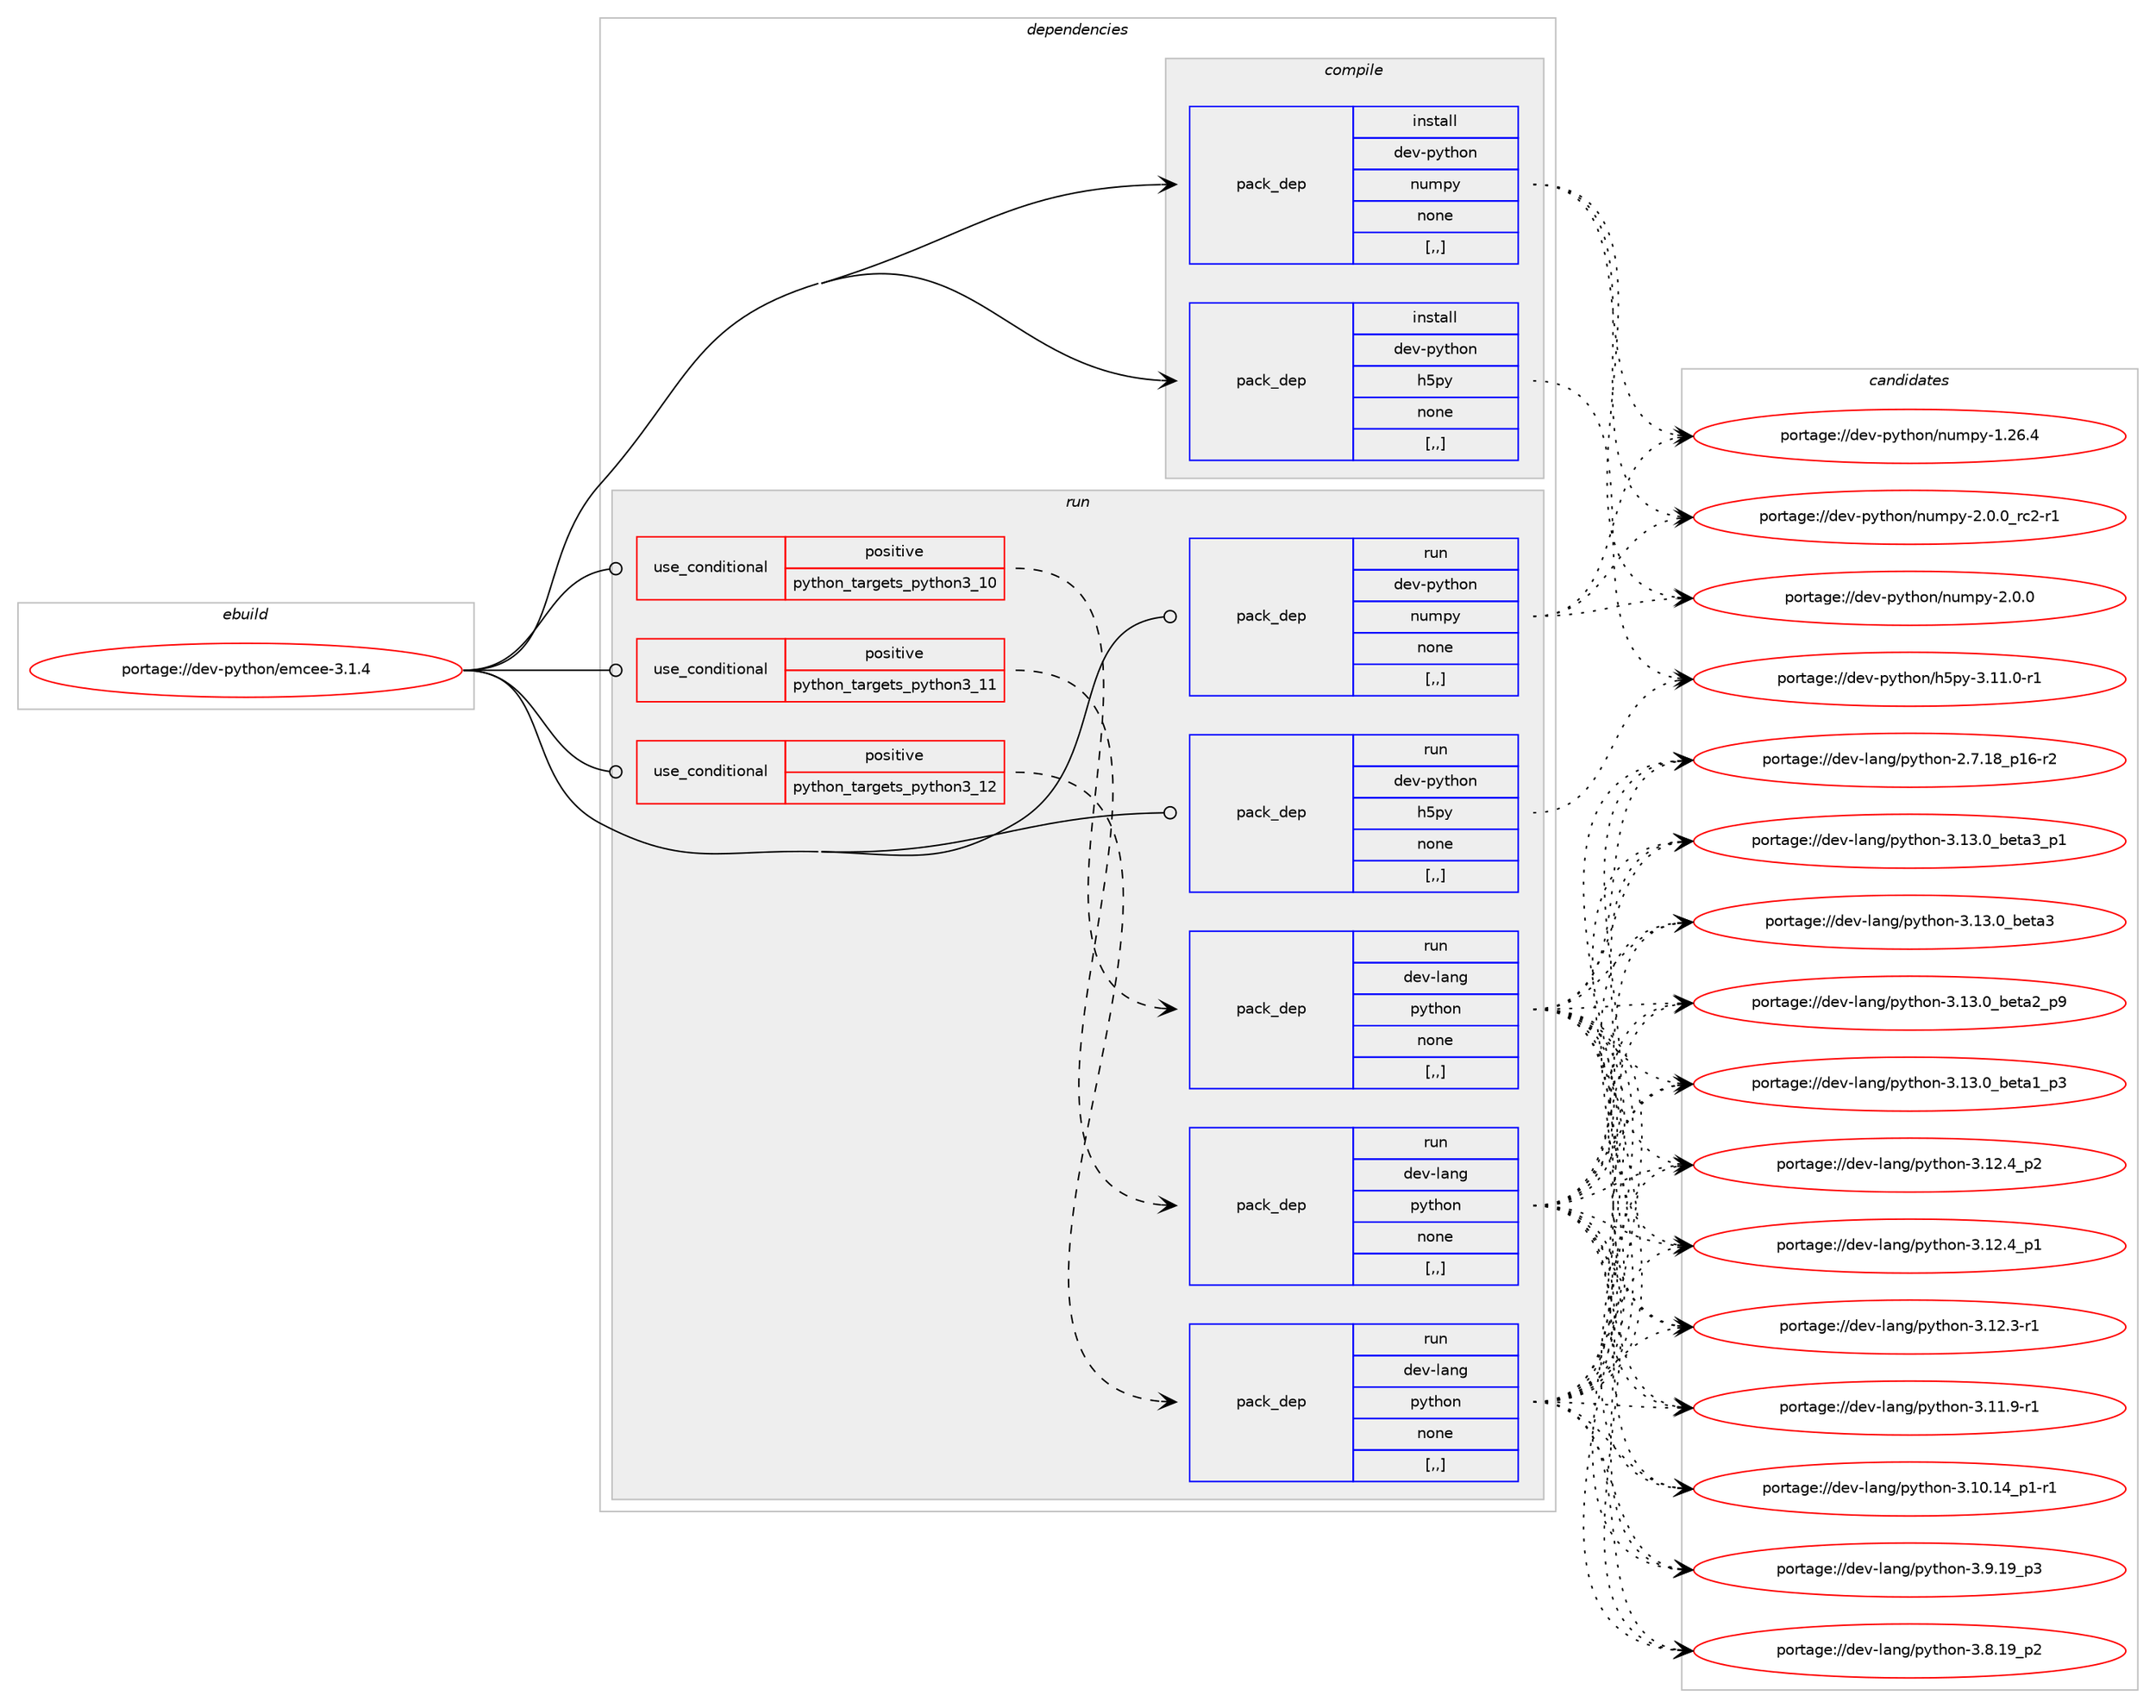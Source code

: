 digraph prolog {

# *************
# Graph options
# *************

newrank=true;
concentrate=true;
compound=true;
graph [rankdir=LR,fontname=Helvetica,fontsize=10,ranksep=1.5];#, ranksep=2.5, nodesep=0.2];
edge  [arrowhead=vee];
node  [fontname=Helvetica,fontsize=10];

# **********
# The ebuild
# **********

subgraph cluster_leftcol {
color=gray;
rank=same;
label=<<i>ebuild</i>>;
id [label="portage://dev-python/emcee-3.1.4", color=red, width=4, href="../dev-python/emcee-3.1.4.svg"];
}

# ****************
# The dependencies
# ****************

subgraph cluster_midcol {
color=gray;
label=<<i>dependencies</i>>;
subgraph cluster_compile {
fillcolor="#eeeeee";
style=filled;
label=<<i>compile</i>>;
subgraph pack111204 {
dependency144622 [label=<<TABLE BORDER="0" CELLBORDER="1" CELLSPACING="0" CELLPADDING="4" WIDTH="220"><TR><TD ROWSPAN="6" CELLPADDING="30">pack_dep</TD></TR><TR><TD WIDTH="110">install</TD></TR><TR><TD>dev-python</TD></TR><TR><TD>h5py</TD></TR><TR><TD>none</TD></TR><TR><TD>[,,]</TD></TR></TABLE>>, shape=none, color=blue];
}
id:e -> dependency144622:w [weight=20,style="solid",arrowhead="vee"];
subgraph pack111205 {
dependency144623 [label=<<TABLE BORDER="0" CELLBORDER="1" CELLSPACING="0" CELLPADDING="4" WIDTH="220"><TR><TD ROWSPAN="6" CELLPADDING="30">pack_dep</TD></TR><TR><TD WIDTH="110">install</TD></TR><TR><TD>dev-python</TD></TR><TR><TD>numpy</TD></TR><TR><TD>none</TD></TR><TR><TD>[,,]</TD></TR></TABLE>>, shape=none, color=blue];
}
id:e -> dependency144623:w [weight=20,style="solid",arrowhead="vee"];
}
subgraph cluster_compileandrun {
fillcolor="#eeeeee";
style=filled;
label=<<i>compile and run</i>>;
}
subgraph cluster_run {
fillcolor="#eeeeee";
style=filled;
label=<<i>run</i>>;
subgraph cond32184 {
dependency144624 [label=<<TABLE BORDER="0" CELLBORDER="1" CELLSPACING="0" CELLPADDING="4"><TR><TD ROWSPAN="3" CELLPADDING="10">use_conditional</TD></TR><TR><TD>positive</TD></TR><TR><TD>python_targets_python3_10</TD></TR></TABLE>>, shape=none, color=red];
subgraph pack111206 {
dependency144625 [label=<<TABLE BORDER="0" CELLBORDER="1" CELLSPACING="0" CELLPADDING="4" WIDTH="220"><TR><TD ROWSPAN="6" CELLPADDING="30">pack_dep</TD></TR><TR><TD WIDTH="110">run</TD></TR><TR><TD>dev-lang</TD></TR><TR><TD>python</TD></TR><TR><TD>none</TD></TR><TR><TD>[,,]</TD></TR></TABLE>>, shape=none, color=blue];
}
dependency144624:e -> dependency144625:w [weight=20,style="dashed",arrowhead="vee"];
}
id:e -> dependency144624:w [weight=20,style="solid",arrowhead="odot"];
subgraph cond32185 {
dependency144626 [label=<<TABLE BORDER="0" CELLBORDER="1" CELLSPACING="0" CELLPADDING="4"><TR><TD ROWSPAN="3" CELLPADDING="10">use_conditional</TD></TR><TR><TD>positive</TD></TR><TR><TD>python_targets_python3_11</TD></TR></TABLE>>, shape=none, color=red];
subgraph pack111207 {
dependency144627 [label=<<TABLE BORDER="0" CELLBORDER="1" CELLSPACING="0" CELLPADDING="4" WIDTH="220"><TR><TD ROWSPAN="6" CELLPADDING="30">pack_dep</TD></TR><TR><TD WIDTH="110">run</TD></TR><TR><TD>dev-lang</TD></TR><TR><TD>python</TD></TR><TR><TD>none</TD></TR><TR><TD>[,,]</TD></TR></TABLE>>, shape=none, color=blue];
}
dependency144626:e -> dependency144627:w [weight=20,style="dashed",arrowhead="vee"];
}
id:e -> dependency144626:w [weight=20,style="solid",arrowhead="odot"];
subgraph cond32186 {
dependency144628 [label=<<TABLE BORDER="0" CELLBORDER="1" CELLSPACING="0" CELLPADDING="4"><TR><TD ROWSPAN="3" CELLPADDING="10">use_conditional</TD></TR><TR><TD>positive</TD></TR><TR><TD>python_targets_python3_12</TD></TR></TABLE>>, shape=none, color=red];
subgraph pack111208 {
dependency144629 [label=<<TABLE BORDER="0" CELLBORDER="1" CELLSPACING="0" CELLPADDING="4" WIDTH="220"><TR><TD ROWSPAN="6" CELLPADDING="30">pack_dep</TD></TR><TR><TD WIDTH="110">run</TD></TR><TR><TD>dev-lang</TD></TR><TR><TD>python</TD></TR><TR><TD>none</TD></TR><TR><TD>[,,]</TD></TR></TABLE>>, shape=none, color=blue];
}
dependency144628:e -> dependency144629:w [weight=20,style="dashed",arrowhead="vee"];
}
id:e -> dependency144628:w [weight=20,style="solid",arrowhead="odot"];
subgraph pack111209 {
dependency144630 [label=<<TABLE BORDER="0" CELLBORDER="1" CELLSPACING="0" CELLPADDING="4" WIDTH="220"><TR><TD ROWSPAN="6" CELLPADDING="30">pack_dep</TD></TR><TR><TD WIDTH="110">run</TD></TR><TR><TD>dev-python</TD></TR><TR><TD>h5py</TD></TR><TR><TD>none</TD></TR><TR><TD>[,,]</TD></TR></TABLE>>, shape=none, color=blue];
}
id:e -> dependency144630:w [weight=20,style="solid",arrowhead="odot"];
subgraph pack111210 {
dependency144631 [label=<<TABLE BORDER="0" CELLBORDER="1" CELLSPACING="0" CELLPADDING="4" WIDTH="220"><TR><TD ROWSPAN="6" CELLPADDING="30">pack_dep</TD></TR><TR><TD WIDTH="110">run</TD></TR><TR><TD>dev-python</TD></TR><TR><TD>numpy</TD></TR><TR><TD>none</TD></TR><TR><TD>[,,]</TD></TR></TABLE>>, shape=none, color=blue];
}
id:e -> dependency144631:w [weight=20,style="solid",arrowhead="odot"];
}
}

# **************
# The candidates
# **************

subgraph cluster_choices {
rank=same;
color=gray;
label=<<i>candidates</i>>;

subgraph choice111204 {
color=black;
nodesep=1;
choice100101118451121211161041111104710453112121455146494946484511449 [label="portage://dev-python/h5py-3.11.0-r1", color=red, width=4,href="../dev-python/h5py-3.11.0-r1.svg"];
dependency144622:e -> choice100101118451121211161041111104710453112121455146494946484511449:w [style=dotted,weight="100"];
}
subgraph choice111205 {
color=black;
nodesep=1;
choice10010111845112121116104111110471101171091121214550464846489511499504511449 [label="portage://dev-python/numpy-2.0.0_rc2-r1", color=red, width=4,href="../dev-python/numpy-2.0.0_rc2-r1.svg"];
choice1001011184511212111610411111047110117109112121455046484648 [label="portage://dev-python/numpy-2.0.0", color=red, width=4,href="../dev-python/numpy-2.0.0.svg"];
choice100101118451121211161041111104711011710911212145494650544652 [label="portage://dev-python/numpy-1.26.4", color=red, width=4,href="../dev-python/numpy-1.26.4.svg"];
dependency144623:e -> choice10010111845112121116104111110471101171091121214550464846489511499504511449:w [style=dotted,weight="100"];
dependency144623:e -> choice1001011184511212111610411111047110117109112121455046484648:w [style=dotted,weight="100"];
dependency144623:e -> choice100101118451121211161041111104711011710911212145494650544652:w [style=dotted,weight="100"];
}
subgraph choice111206 {
color=black;
nodesep=1;
choice10010111845108971101034711212111610411111045514649514648959810111697519511249 [label="portage://dev-lang/python-3.13.0_beta3_p1", color=red, width=4,href="../dev-lang/python-3.13.0_beta3_p1.svg"];
choice1001011184510897110103471121211161041111104551464951464895981011169751 [label="portage://dev-lang/python-3.13.0_beta3", color=red, width=4,href="../dev-lang/python-3.13.0_beta3.svg"];
choice10010111845108971101034711212111610411111045514649514648959810111697509511257 [label="portage://dev-lang/python-3.13.0_beta2_p9", color=red, width=4,href="../dev-lang/python-3.13.0_beta2_p9.svg"];
choice10010111845108971101034711212111610411111045514649514648959810111697499511251 [label="portage://dev-lang/python-3.13.0_beta1_p3", color=red, width=4,href="../dev-lang/python-3.13.0_beta1_p3.svg"];
choice100101118451089711010347112121116104111110455146495046529511250 [label="portage://dev-lang/python-3.12.4_p2", color=red, width=4,href="../dev-lang/python-3.12.4_p2.svg"];
choice100101118451089711010347112121116104111110455146495046529511249 [label="portage://dev-lang/python-3.12.4_p1", color=red, width=4,href="../dev-lang/python-3.12.4_p1.svg"];
choice100101118451089711010347112121116104111110455146495046514511449 [label="portage://dev-lang/python-3.12.3-r1", color=red, width=4,href="../dev-lang/python-3.12.3-r1.svg"];
choice100101118451089711010347112121116104111110455146494946574511449 [label="portage://dev-lang/python-3.11.9-r1", color=red, width=4,href="../dev-lang/python-3.11.9-r1.svg"];
choice100101118451089711010347112121116104111110455146494846495295112494511449 [label="portage://dev-lang/python-3.10.14_p1-r1", color=red, width=4,href="../dev-lang/python-3.10.14_p1-r1.svg"];
choice100101118451089711010347112121116104111110455146574649579511251 [label="portage://dev-lang/python-3.9.19_p3", color=red, width=4,href="../dev-lang/python-3.9.19_p3.svg"];
choice100101118451089711010347112121116104111110455146564649579511250 [label="portage://dev-lang/python-3.8.19_p2", color=red, width=4,href="../dev-lang/python-3.8.19_p2.svg"];
choice100101118451089711010347112121116104111110455046554649569511249544511450 [label="portage://dev-lang/python-2.7.18_p16-r2", color=red, width=4,href="../dev-lang/python-2.7.18_p16-r2.svg"];
dependency144625:e -> choice10010111845108971101034711212111610411111045514649514648959810111697519511249:w [style=dotted,weight="100"];
dependency144625:e -> choice1001011184510897110103471121211161041111104551464951464895981011169751:w [style=dotted,weight="100"];
dependency144625:e -> choice10010111845108971101034711212111610411111045514649514648959810111697509511257:w [style=dotted,weight="100"];
dependency144625:e -> choice10010111845108971101034711212111610411111045514649514648959810111697499511251:w [style=dotted,weight="100"];
dependency144625:e -> choice100101118451089711010347112121116104111110455146495046529511250:w [style=dotted,weight="100"];
dependency144625:e -> choice100101118451089711010347112121116104111110455146495046529511249:w [style=dotted,weight="100"];
dependency144625:e -> choice100101118451089711010347112121116104111110455146495046514511449:w [style=dotted,weight="100"];
dependency144625:e -> choice100101118451089711010347112121116104111110455146494946574511449:w [style=dotted,weight="100"];
dependency144625:e -> choice100101118451089711010347112121116104111110455146494846495295112494511449:w [style=dotted,weight="100"];
dependency144625:e -> choice100101118451089711010347112121116104111110455146574649579511251:w [style=dotted,weight="100"];
dependency144625:e -> choice100101118451089711010347112121116104111110455146564649579511250:w [style=dotted,weight="100"];
dependency144625:e -> choice100101118451089711010347112121116104111110455046554649569511249544511450:w [style=dotted,weight="100"];
}
subgraph choice111207 {
color=black;
nodesep=1;
choice10010111845108971101034711212111610411111045514649514648959810111697519511249 [label="portage://dev-lang/python-3.13.0_beta3_p1", color=red, width=4,href="../dev-lang/python-3.13.0_beta3_p1.svg"];
choice1001011184510897110103471121211161041111104551464951464895981011169751 [label="portage://dev-lang/python-3.13.0_beta3", color=red, width=4,href="../dev-lang/python-3.13.0_beta3.svg"];
choice10010111845108971101034711212111610411111045514649514648959810111697509511257 [label="portage://dev-lang/python-3.13.0_beta2_p9", color=red, width=4,href="../dev-lang/python-3.13.0_beta2_p9.svg"];
choice10010111845108971101034711212111610411111045514649514648959810111697499511251 [label="portage://dev-lang/python-3.13.0_beta1_p3", color=red, width=4,href="../dev-lang/python-3.13.0_beta1_p3.svg"];
choice100101118451089711010347112121116104111110455146495046529511250 [label="portage://dev-lang/python-3.12.4_p2", color=red, width=4,href="../dev-lang/python-3.12.4_p2.svg"];
choice100101118451089711010347112121116104111110455146495046529511249 [label="portage://dev-lang/python-3.12.4_p1", color=red, width=4,href="../dev-lang/python-3.12.4_p1.svg"];
choice100101118451089711010347112121116104111110455146495046514511449 [label="portage://dev-lang/python-3.12.3-r1", color=red, width=4,href="../dev-lang/python-3.12.3-r1.svg"];
choice100101118451089711010347112121116104111110455146494946574511449 [label="portage://dev-lang/python-3.11.9-r1", color=red, width=4,href="../dev-lang/python-3.11.9-r1.svg"];
choice100101118451089711010347112121116104111110455146494846495295112494511449 [label="portage://dev-lang/python-3.10.14_p1-r1", color=red, width=4,href="../dev-lang/python-3.10.14_p1-r1.svg"];
choice100101118451089711010347112121116104111110455146574649579511251 [label="portage://dev-lang/python-3.9.19_p3", color=red, width=4,href="../dev-lang/python-3.9.19_p3.svg"];
choice100101118451089711010347112121116104111110455146564649579511250 [label="portage://dev-lang/python-3.8.19_p2", color=red, width=4,href="../dev-lang/python-3.8.19_p2.svg"];
choice100101118451089711010347112121116104111110455046554649569511249544511450 [label="portage://dev-lang/python-2.7.18_p16-r2", color=red, width=4,href="../dev-lang/python-2.7.18_p16-r2.svg"];
dependency144627:e -> choice10010111845108971101034711212111610411111045514649514648959810111697519511249:w [style=dotted,weight="100"];
dependency144627:e -> choice1001011184510897110103471121211161041111104551464951464895981011169751:w [style=dotted,weight="100"];
dependency144627:e -> choice10010111845108971101034711212111610411111045514649514648959810111697509511257:w [style=dotted,weight="100"];
dependency144627:e -> choice10010111845108971101034711212111610411111045514649514648959810111697499511251:w [style=dotted,weight="100"];
dependency144627:e -> choice100101118451089711010347112121116104111110455146495046529511250:w [style=dotted,weight="100"];
dependency144627:e -> choice100101118451089711010347112121116104111110455146495046529511249:w [style=dotted,weight="100"];
dependency144627:e -> choice100101118451089711010347112121116104111110455146495046514511449:w [style=dotted,weight="100"];
dependency144627:e -> choice100101118451089711010347112121116104111110455146494946574511449:w [style=dotted,weight="100"];
dependency144627:e -> choice100101118451089711010347112121116104111110455146494846495295112494511449:w [style=dotted,weight="100"];
dependency144627:e -> choice100101118451089711010347112121116104111110455146574649579511251:w [style=dotted,weight="100"];
dependency144627:e -> choice100101118451089711010347112121116104111110455146564649579511250:w [style=dotted,weight="100"];
dependency144627:e -> choice100101118451089711010347112121116104111110455046554649569511249544511450:w [style=dotted,weight="100"];
}
subgraph choice111208 {
color=black;
nodesep=1;
choice10010111845108971101034711212111610411111045514649514648959810111697519511249 [label="portage://dev-lang/python-3.13.0_beta3_p1", color=red, width=4,href="../dev-lang/python-3.13.0_beta3_p1.svg"];
choice1001011184510897110103471121211161041111104551464951464895981011169751 [label="portage://dev-lang/python-3.13.0_beta3", color=red, width=4,href="../dev-lang/python-3.13.0_beta3.svg"];
choice10010111845108971101034711212111610411111045514649514648959810111697509511257 [label="portage://dev-lang/python-3.13.0_beta2_p9", color=red, width=4,href="../dev-lang/python-3.13.0_beta2_p9.svg"];
choice10010111845108971101034711212111610411111045514649514648959810111697499511251 [label="portage://dev-lang/python-3.13.0_beta1_p3", color=red, width=4,href="../dev-lang/python-3.13.0_beta1_p3.svg"];
choice100101118451089711010347112121116104111110455146495046529511250 [label="portage://dev-lang/python-3.12.4_p2", color=red, width=4,href="../dev-lang/python-3.12.4_p2.svg"];
choice100101118451089711010347112121116104111110455146495046529511249 [label="portage://dev-lang/python-3.12.4_p1", color=red, width=4,href="../dev-lang/python-3.12.4_p1.svg"];
choice100101118451089711010347112121116104111110455146495046514511449 [label="portage://dev-lang/python-3.12.3-r1", color=red, width=4,href="../dev-lang/python-3.12.3-r1.svg"];
choice100101118451089711010347112121116104111110455146494946574511449 [label="portage://dev-lang/python-3.11.9-r1", color=red, width=4,href="../dev-lang/python-3.11.9-r1.svg"];
choice100101118451089711010347112121116104111110455146494846495295112494511449 [label="portage://dev-lang/python-3.10.14_p1-r1", color=red, width=4,href="../dev-lang/python-3.10.14_p1-r1.svg"];
choice100101118451089711010347112121116104111110455146574649579511251 [label="portage://dev-lang/python-3.9.19_p3", color=red, width=4,href="../dev-lang/python-3.9.19_p3.svg"];
choice100101118451089711010347112121116104111110455146564649579511250 [label="portage://dev-lang/python-3.8.19_p2", color=red, width=4,href="../dev-lang/python-3.8.19_p2.svg"];
choice100101118451089711010347112121116104111110455046554649569511249544511450 [label="portage://dev-lang/python-2.7.18_p16-r2", color=red, width=4,href="../dev-lang/python-2.7.18_p16-r2.svg"];
dependency144629:e -> choice10010111845108971101034711212111610411111045514649514648959810111697519511249:w [style=dotted,weight="100"];
dependency144629:e -> choice1001011184510897110103471121211161041111104551464951464895981011169751:w [style=dotted,weight="100"];
dependency144629:e -> choice10010111845108971101034711212111610411111045514649514648959810111697509511257:w [style=dotted,weight="100"];
dependency144629:e -> choice10010111845108971101034711212111610411111045514649514648959810111697499511251:w [style=dotted,weight="100"];
dependency144629:e -> choice100101118451089711010347112121116104111110455146495046529511250:w [style=dotted,weight="100"];
dependency144629:e -> choice100101118451089711010347112121116104111110455146495046529511249:w [style=dotted,weight="100"];
dependency144629:e -> choice100101118451089711010347112121116104111110455146495046514511449:w [style=dotted,weight="100"];
dependency144629:e -> choice100101118451089711010347112121116104111110455146494946574511449:w [style=dotted,weight="100"];
dependency144629:e -> choice100101118451089711010347112121116104111110455146494846495295112494511449:w [style=dotted,weight="100"];
dependency144629:e -> choice100101118451089711010347112121116104111110455146574649579511251:w [style=dotted,weight="100"];
dependency144629:e -> choice100101118451089711010347112121116104111110455146564649579511250:w [style=dotted,weight="100"];
dependency144629:e -> choice100101118451089711010347112121116104111110455046554649569511249544511450:w [style=dotted,weight="100"];
}
subgraph choice111209 {
color=black;
nodesep=1;
choice100101118451121211161041111104710453112121455146494946484511449 [label="portage://dev-python/h5py-3.11.0-r1", color=red, width=4,href="../dev-python/h5py-3.11.0-r1.svg"];
dependency144630:e -> choice100101118451121211161041111104710453112121455146494946484511449:w [style=dotted,weight="100"];
}
subgraph choice111210 {
color=black;
nodesep=1;
choice10010111845112121116104111110471101171091121214550464846489511499504511449 [label="portage://dev-python/numpy-2.0.0_rc2-r1", color=red, width=4,href="../dev-python/numpy-2.0.0_rc2-r1.svg"];
choice1001011184511212111610411111047110117109112121455046484648 [label="portage://dev-python/numpy-2.0.0", color=red, width=4,href="../dev-python/numpy-2.0.0.svg"];
choice100101118451121211161041111104711011710911212145494650544652 [label="portage://dev-python/numpy-1.26.4", color=red, width=4,href="../dev-python/numpy-1.26.4.svg"];
dependency144631:e -> choice10010111845112121116104111110471101171091121214550464846489511499504511449:w [style=dotted,weight="100"];
dependency144631:e -> choice1001011184511212111610411111047110117109112121455046484648:w [style=dotted,weight="100"];
dependency144631:e -> choice100101118451121211161041111104711011710911212145494650544652:w [style=dotted,weight="100"];
}
}

}
